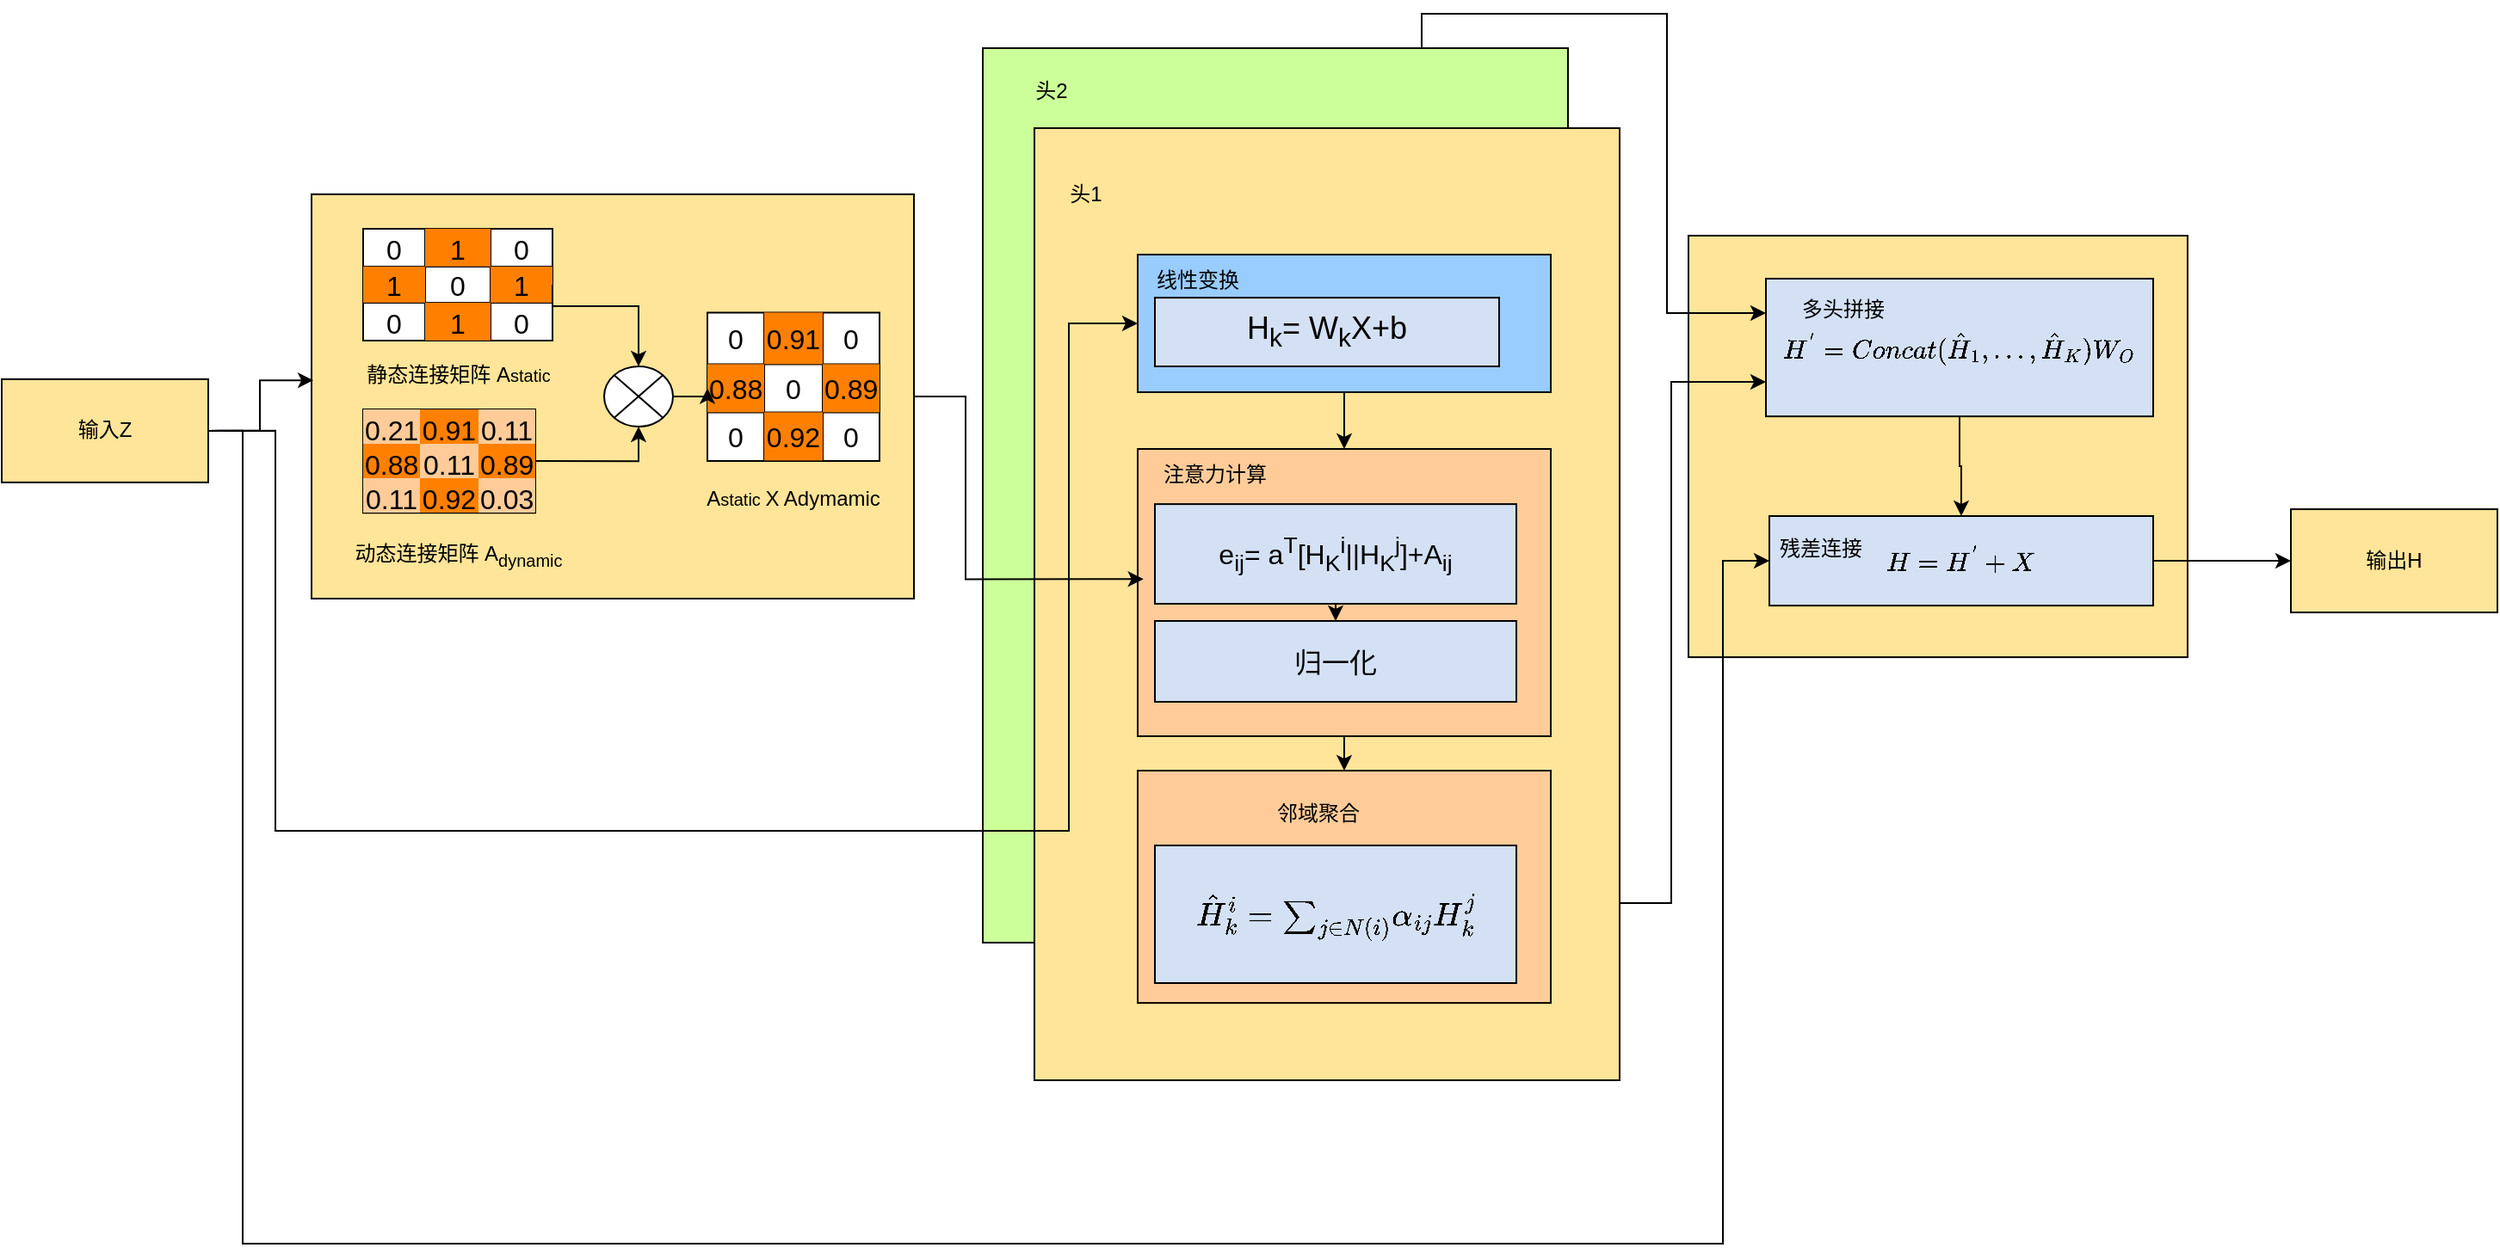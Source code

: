 <mxfile version="27.0.6">
  <diagram name="第 1 页" id="D9P4q4B83leD4PbP2Uw8">
    <mxGraphModel dx="1706" dy="1065" grid="1" gridSize="10" guides="1" tooltips="1" connect="1" arrows="1" fold="1" page="1" pageScale="1" pageWidth="827" pageHeight="1169" math="1" shadow="0">
      <root>
        <mxCell id="0" />
        <mxCell id="1" parent="0" />
        <mxCell id="D-snDsypRI0ENQIC7V3B-49" value="" style="rounded=0;whiteSpace=wrap;html=1;fillColor=#FFE599;" parent="1" vertex="1">
          <mxGeometry x="560" y="314.94" width="350" height="235.06" as="geometry" />
        </mxCell>
        <mxCell id="D-snDsypRI0ENQIC7V3B-1" value="输入Z" style="rounded=0;whiteSpace=wrap;html=1;fillColor=#FFE599;" parent="1" vertex="1">
          <mxGeometry x="380" y="422.44" width="120" height="60" as="geometry" />
        </mxCell>
        <mxCell id="D-snDsypRI0ENQIC7V3B-2" value="" style="shape=table;startSize=0;container=1;collapsible=0;childLayout=tableLayout;fontSize=16;" parent="1" vertex="1">
          <mxGeometry x="590" y="334.94" width="110" height="65.06" as="geometry" />
        </mxCell>
        <mxCell id="D-snDsypRI0ENQIC7V3B-3" value="" style="shape=tableRow;horizontal=0;startSize=0;swimlaneHead=0;swimlaneBody=0;strokeColor=inherit;top=0;left=0;bottom=0;right=0;collapsible=0;dropTarget=0;fillColor=none;points=[[0,0.5],[1,0.5]];portConstraint=eastwest;fontSize=16;" parent="D-snDsypRI0ENQIC7V3B-2" vertex="1">
          <mxGeometry width="110" height="22" as="geometry" />
        </mxCell>
        <mxCell id="D-snDsypRI0ENQIC7V3B-4" value="0" style="shape=partialRectangle;html=1;whiteSpace=wrap;connectable=0;strokeColor=inherit;overflow=hidden;fillColor=none;top=0;left=0;bottom=0;right=0;pointerEvents=1;fontSize=16;" parent="D-snDsypRI0ENQIC7V3B-3" vertex="1">
          <mxGeometry width="36" height="22" as="geometry">
            <mxRectangle width="36" height="22" as="alternateBounds" />
          </mxGeometry>
        </mxCell>
        <mxCell id="D-snDsypRI0ENQIC7V3B-5" value="1" style="shape=partialRectangle;html=1;whiteSpace=wrap;connectable=0;strokeColor=inherit;overflow=hidden;fillColor=#FF8000;top=0;left=0;bottom=0;right=0;pointerEvents=1;fontSize=16;" parent="D-snDsypRI0ENQIC7V3B-3" vertex="1">
          <mxGeometry x="36" width="38" height="22" as="geometry">
            <mxRectangle width="38" height="22" as="alternateBounds" />
          </mxGeometry>
        </mxCell>
        <mxCell id="D-snDsypRI0ENQIC7V3B-6" value="0" style="shape=partialRectangle;html=1;whiteSpace=wrap;connectable=0;strokeColor=inherit;overflow=hidden;fillColor=none;top=0;left=0;bottom=0;right=0;pointerEvents=1;fontSize=16;" parent="D-snDsypRI0ENQIC7V3B-3" vertex="1">
          <mxGeometry x="74" width="36" height="22" as="geometry">
            <mxRectangle width="36" height="22" as="alternateBounds" />
          </mxGeometry>
        </mxCell>
        <mxCell id="D-snDsypRI0ENQIC7V3B-7" value="" style="shape=tableRow;horizontal=0;startSize=0;swimlaneHead=0;swimlaneBody=0;strokeColor=inherit;top=0;left=0;bottom=0;right=0;collapsible=0;dropTarget=0;fillColor=none;points=[[0,0.5],[1,0.5]];portConstraint=eastwest;fontSize=16;" parent="D-snDsypRI0ENQIC7V3B-2" vertex="1">
          <mxGeometry y="22" width="110" height="21" as="geometry" />
        </mxCell>
        <mxCell id="D-snDsypRI0ENQIC7V3B-8" value="1" style="shape=partialRectangle;html=1;whiteSpace=wrap;connectable=0;strokeColor=inherit;overflow=hidden;fillColor=#FF8000;top=0;left=0;bottom=0;right=0;pointerEvents=1;fontSize=16;" parent="D-snDsypRI0ENQIC7V3B-7" vertex="1">
          <mxGeometry width="36" height="21" as="geometry">
            <mxRectangle width="36" height="21" as="alternateBounds" />
          </mxGeometry>
        </mxCell>
        <mxCell id="D-snDsypRI0ENQIC7V3B-9" value="0" style="shape=partialRectangle;html=1;whiteSpace=wrap;connectable=0;strokeColor=inherit;overflow=hidden;fillColor=none;top=0;left=0;bottom=0;right=0;pointerEvents=1;fontSize=16;" parent="D-snDsypRI0ENQIC7V3B-7" vertex="1">
          <mxGeometry x="36" width="38" height="21" as="geometry">
            <mxRectangle width="38" height="21" as="alternateBounds" />
          </mxGeometry>
        </mxCell>
        <mxCell id="D-snDsypRI0ENQIC7V3B-10" value="1" style="shape=partialRectangle;html=1;whiteSpace=wrap;connectable=0;strokeColor=inherit;overflow=hidden;fillColor=#FF8000;top=0;left=0;bottom=0;right=0;pointerEvents=1;fontSize=16;" parent="D-snDsypRI0ENQIC7V3B-7" vertex="1">
          <mxGeometry x="74" width="36" height="21" as="geometry">
            <mxRectangle width="36" height="21" as="alternateBounds" />
          </mxGeometry>
        </mxCell>
        <mxCell id="D-snDsypRI0ENQIC7V3B-11" value="" style="shape=tableRow;horizontal=0;startSize=0;swimlaneHead=0;swimlaneBody=0;strokeColor=inherit;top=0;left=0;bottom=0;right=0;collapsible=0;dropTarget=0;fillColor=none;points=[[0,0.5],[1,0.5]];portConstraint=eastwest;fontSize=16;" parent="D-snDsypRI0ENQIC7V3B-2" vertex="1">
          <mxGeometry y="43" width="110" height="22" as="geometry" />
        </mxCell>
        <mxCell id="D-snDsypRI0ENQIC7V3B-12" value="0" style="shape=partialRectangle;html=1;whiteSpace=wrap;connectable=0;strokeColor=inherit;overflow=hidden;fillColor=none;top=0;left=0;bottom=0;right=0;pointerEvents=1;fontSize=16;" parent="D-snDsypRI0ENQIC7V3B-11" vertex="1">
          <mxGeometry width="36" height="22" as="geometry">
            <mxRectangle width="36" height="22" as="alternateBounds" />
          </mxGeometry>
        </mxCell>
        <mxCell id="D-snDsypRI0ENQIC7V3B-13" value="1" style="shape=partialRectangle;html=1;whiteSpace=wrap;connectable=0;strokeColor=inherit;overflow=hidden;fillColor=#FF8000;top=0;left=0;bottom=0;right=0;pointerEvents=1;fontSize=16;" parent="D-snDsypRI0ENQIC7V3B-11" vertex="1">
          <mxGeometry x="36" width="38" height="22" as="geometry">
            <mxRectangle width="38" height="22" as="alternateBounds" />
          </mxGeometry>
        </mxCell>
        <mxCell id="D-snDsypRI0ENQIC7V3B-14" value="0" style="shape=partialRectangle;html=1;whiteSpace=wrap;connectable=0;strokeColor=inherit;overflow=hidden;fillColor=none;top=0;left=0;bottom=0;right=0;pointerEvents=1;fontSize=16;" parent="D-snDsypRI0ENQIC7V3B-11" vertex="1">
          <mxGeometry x="74" width="36" height="22" as="geometry">
            <mxRectangle width="36" height="22" as="alternateBounds" />
          </mxGeometry>
        </mxCell>
        <mxCell id="D-snDsypRI0ENQIC7V3B-15" value="静态连接矩阵 A&lt;span style=&quot;font-size: 10px;&quot;&gt;static&lt;/span&gt;" style="text;html=1;align=center;verticalAlign=middle;resizable=0;points=[];autosize=1;strokeColor=none;fillColor=none;" parent="1" vertex="1">
          <mxGeometry x="580" y="404.94" width="130" height="30" as="geometry" />
        </mxCell>
        <mxCell id="D-snDsypRI0ENQIC7V3B-18" value="" style="shape=table;startSize=0;container=1;collapsible=0;childLayout=tableLayout;fontSize=16;" parent="1" vertex="1">
          <mxGeometry x="590" y="440" width="100" height="60.12" as="geometry" />
        </mxCell>
        <mxCell id="D-snDsypRI0ENQIC7V3B-19" value="" style="shape=tableRow;horizontal=0;startSize=0;swimlaneHead=0;swimlaneBody=0;strokeColor=inherit;top=0;left=0;bottom=0;right=0;collapsible=0;dropTarget=0;fillColor=none;points=[[0,0.5],[1,0.5]];portConstraint=eastwest;fontSize=16;" parent="D-snDsypRI0ENQIC7V3B-18" vertex="1">
          <mxGeometry width="100" height="20" as="geometry" />
        </mxCell>
        <mxCell id="D-snDsypRI0ENQIC7V3B-20" value="0.21" style="shape=partialRectangle;html=1;whiteSpace=wrap;connectable=0;strokeColor=inherit;overflow=hidden;fillColor=#FFCC99;top=0;left=0;bottom=0;right=0;pointerEvents=1;fontSize=16;" parent="D-snDsypRI0ENQIC7V3B-19" vertex="1">
          <mxGeometry width="33" height="20" as="geometry">
            <mxRectangle width="33" height="20" as="alternateBounds" />
          </mxGeometry>
        </mxCell>
        <mxCell id="D-snDsypRI0ENQIC7V3B-21" value="0.91" style="shape=partialRectangle;html=1;whiteSpace=wrap;connectable=0;strokeColor=inherit;overflow=hidden;fillColor=#FF8000;top=0;left=0;bottom=0;right=0;pointerEvents=1;fontSize=16;" parent="D-snDsypRI0ENQIC7V3B-19" vertex="1">
          <mxGeometry x="33" width="34" height="20" as="geometry">
            <mxRectangle width="34" height="20" as="alternateBounds" />
          </mxGeometry>
        </mxCell>
        <mxCell id="D-snDsypRI0ENQIC7V3B-22" value="0.11" style="shape=partialRectangle;html=1;whiteSpace=wrap;connectable=0;strokeColor=inherit;overflow=hidden;fillColor=#FFCC99;top=0;left=0;bottom=0;right=0;pointerEvents=1;fontSize=16;" parent="D-snDsypRI0ENQIC7V3B-19" vertex="1">
          <mxGeometry x="67" width="33" height="20" as="geometry">
            <mxRectangle width="33" height="20" as="alternateBounds" />
          </mxGeometry>
        </mxCell>
        <mxCell id="D-snDsypRI0ENQIC7V3B-23" value="" style="shape=tableRow;horizontal=0;startSize=0;swimlaneHead=0;swimlaneBody=0;strokeColor=inherit;top=0;left=0;bottom=0;right=0;collapsible=0;dropTarget=0;fillColor=none;points=[[0,0.5],[1,0.5]];portConstraint=eastwest;fontSize=16;" parent="D-snDsypRI0ENQIC7V3B-18" vertex="1">
          <mxGeometry y="20" width="100" height="20" as="geometry" />
        </mxCell>
        <mxCell id="D-snDsypRI0ENQIC7V3B-24" value="0.88" style="shape=partialRectangle;html=1;whiteSpace=wrap;connectable=0;strokeColor=inherit;overflow=hidden;fillColor=#FF8000;top=0;left=0;bottom=0;right=0;pointerEvents=1;fontSize=16;" parent="D-snDsypRI0ENQIC7V3B-23" vertex="1">
          <mxGeometry width="33" height="20" as="geometry">
            <mxRectangle width="33" height="20" as="alternateBounds" />
          </mxGeometry>
        </mxCell>
        <mxCell id="D-snDsypRI0ENQIC7V3B-25" value="0.11" style="shape=partialRectangle;html=1;whiteSpace=wrap;connectable=0;strokeColor=inherit;overflow=hidden;fillColor=#FFCC99;top=0;left=0;bottom=0;right=0;pointerEvents=1;fontSize=16;" parent="D-snDsypRI0ENQIC7V3B-23" vertex="1">
          <mxGeometry x="33" width="34" height="20" as="geometry">
            <mxRectangle width="34" height="20" as="alternateBounds" />
          </mxGeometry>
        </mxCell>
        <mxCell id="D-snDsypRI0ENQIC7V3B-26" value="0.89" style="shape=partialRectangle;html=1;whiteSpace=wrap;connectable=0;strokeColor=inherit;overflow=hidden;fillColor=#FF8000;top=0;left=0;bottom=0;right=0;pointerEvents=1;fontSize=16;" parent="D-snDsypRI0ENQIC7V3B-23" vertex="1">
          <mxGeometry x="67" width="33" height="20" as="geometry">
            <mxRectangle width="33" height="20" as="alternateBounds" />
          </mxGeometry>
        </mxCell>
        <mxCell id="D-snDsypRI0ENQIC7V3B-27" value="" style="shape=tableRow;horizontal=0;startSize=0;swimlaneHead=0;swimlaneBody=0;strokeColor=inherit;top=0;left=0;bottom=0;right=0;collapsible=0;dropTarget=0;fillColor=none;points=[[0,0.5],[1,0.5]];portConstraint=eastwest;fontSize=16;" parent="D-snDsypRI0ENQIC7V3B-18" vertex="1">
          <mxGeometry y="40" width="100" height="20" as="geometry" />
        </mxCell>
        <mxCell id="D-snDsypRI0ENQIC7V3B-28" value="0.11" style="shape=partialRectangle;html=1;whiteSpace=wrap;connectable=0;strokeColor=inherit;overflow=hidden;fillColor=#FFCC99;top=0;left=0;bottom=0;right=0;pointerEvents=1;fontSize=16;" parent="D-snDsypRI0ENQIC7V3B-27" vertex="1">
          <mxGeometry width="33" height="20" as="geometry">
            <mxRectangle width="33" height="20" as="alternateBounds" />
          </mxGeometry>
        </mxCell>
        <mxCell id="D-snDsypRI0ENQIC7V3B-29" value="0.92" style="shape=partialRectangle;html=1;whiteSpace=wrap;connectable=0;strokeColor=inherit;overflow=hidden;fillColor=#FF8000;top=0;left=0;bottom=0;right=0;pointerEvents=1;fontSize=16;" parent="D-snDsypRI0ENQIC7V3B-27" vertex="1">
          <mxGeometry x="33" width="34" height="20" as="geometry">
            <mxRectangle width="34" height="20" as="alternateBounds" />
          </mxGeometry>
        </mxCell>
        <mxCell id="D-snDsypRI0ENQIC7V3B-30" value="0.03" style="shape=partialRectangle;html=1;whiteSpace=wrap;connectable=0;strokeColor=inherit;overflow=hidden;fillColor=#FFCC99;top=0;left=0;bottom=0;right=0;pointerEvents=1;fontSize=16;" parent="D-snDsypRI0ENQIC7V3B-27" vertex="1">
          <mxGeometry x="67" width="33" height="20" as="geometry">
            <mxRectangle width="33" height="20" as="alternateBounds" />
          </mxGeometry>
        </mxCell>
        <mxCell id="D-snDsypRI0ENQIC7V3B-31" value="动态连接矩阵 A&lt;sub&gt;dynamic&lt;/sub&gt;" style="text;html=1;align=center;verticalAlign=middle;resizable=0;points=[];autosize=1;strokeColor=none;fillColor=none;" parent="1" vertex="1">
          <mxGeometry x="575" y="509.94" width="140" height="30" as="geometry" />
        </mxCell>
        <mxCell id="D-snDsypRI0ENQIC7V3B-32" value="" style="shape=table;startSize=0;container=1;collapsible=0;childLayout=tableLayout;fontSize=16;" parent="1" vertex="1">
          <mxGeometry x="790" y="383.69" width="100" height="86.31" as="geometry" />
        </mxCell>
        <mxCell id="D-snDsypRI0ENQIC7V3B-33" value="" style="shape=tableRow;horizontal=0;startSize=0;swimlaneHead=0;swimlaneBody=0;strokeColor=inherit;top=0;left=0;bottom=0;right=0;collapsible=0;dropTarget=0;fillColor=none;points=[[0,0.5],[1,0.5]];portConstraint=eastwest;fontSize=16;" parent="D-snDsypRI0ENQIC7V3B-32" vertex="1">
          <mxGeometry width="100" height="30" as="geometry" />
        </mxCell>
        <mxCell id="D-snDsypRI0ENQIC7V3B-34" value="0" style="shape=partialRectangle;html=1;whiteSpace=wrap;connectable=0;strokeColor=inherit;overflow=hidden;fillColor=none;top=0;left=0;bottom=0;right=0;pointerEvents=1;fontSize=16;" parent="D-snDsypRI0ENQIC7V3B-33" vertex="1">
          <mxGeometry width="33" height="30" as="geometry">
            <mxRectangle width="33" height="30" as="alternateBounds" />
          </mxGeometry>
        </mxCell>
        <mxCell id="D-snDsypRI0ENQIC7V3B-35" value="0.91" style="shape=partialRectangle;html=1;whiteSpace=wrap;connectable=0;strokeColor=inherit;overflow=hidden;fillColor=#FF8000;top=0;left=0;bottom=0;right=0;pointerEvents=1;fontSize=16;" parent="D-snDsypRI0ENQIC7V3B-33" vertex="1">
          <mxGeometry x="33" width="34" height="30" as="geometry">
            <mxRectangle width="34" height="30" as="alternateBounds" />
          </mxGeometry>
        </mxCell>
        <mxCell id="D-snDsypRI0ENQIC7V3B-36" value="0" style="shape=partialRectangle;html=1;whiteSpace=wrap;connectable=0;strokeColor=inherit;overflow=hidden;fillColor=none;top=0;left=0;bottom=0;right=0;pointerEvents=1;fontSize=16;" parent="D-snDsypRI0ENQIC7V3B-33" vertex="1">
          <mxGeometry x="67" width="33" height="30" as="geometry">
            <mxRectangle width="33" height="30" as="alternateBounds" />
          </mxGeometry>
        </mxCell>
        <mxCell id="D-snDsypRI0ENQIC7V3B-37" value="" style="shape=tableRow;horizontal=0;startSize=0;swimlaneHead=0;swimlaneBody=0;strokeColor=inherit;top=0;left=0;bottom=0;right=0;collapsible=0;dropTarget=0;fillColor=none;points=[[0,0.5],[1,0.5]];portConstraint=eastwest;fontSize=16;" parent="D-snDsypRI0ENQIC7V3B-32" vertex="1">
          <mxGeometry y="30" width="100" height="28" as="geometry" />
        </mxCell>
        <mxCell id="D-snDsypRI0ENQIC7V3B-38" value="0.88" style="shape=partialRectangle;html=1;whiteSpace=wrap;connectable=0;strokeColor=inherit;overflow=hidden;fillColor=#FF8000;top=0;left=0;bottom=0;right=0;pointerEvents=1;fontSize=16;" parent="D-snDsypRI0ENQIC7V3B-37" vertex="1">
          <mxGeometry width="33" height="28" as="geometry">
            <mxRectangle width="33" height="28" as="alternateBounds" />
          </mxGeometry>
        </mxCell>
        <mxCell id="D-snDsypRI0ENQIC7V3B-39" value="0" style="shape=partialRectangle;html=1;whiteSpace=wrap;connectable=0;strokeColor=inherit;overflow=hidden;fillColor=none;top=0;left=0;bottom=0;right=0;pointerEvents=1;fontSize=16;" parent="D-snDsypRI0ENQIC7V3B-37" vertex="1">
          <mxGeometry x="33" width="34" height="28" as="geometry">
            <mxRectangle width="34" height="28" as="alternateBounds" />
          </mxGeometry>
        </mxCell>
        <mxCell id="D-snDsypRI0ENQIC7V3B-40" value="0.89" style="shape=partialRectangle;html=1;whiteSpace=wrap;connectable=0;strokeColor=inherit;overflow=hidden;fillColor=#FF8000;top=0;left=0;bottom=0;right=0;pointerEvents=1;fontSize=16;" parent="D-snDsypRI0ENQIC7V3B-37" vertex="1">
          <mxGeometry x="67" width="33" height="28" as="geometry">
            <mxRectangle width="33" height="28" as="alternateBounds" />
          </mxGeometry>
        </mxCell>
        <mxCell id="D-snDsypRI0ENQIC7V3B-41" value="" style="shape=tableRow;horizontal=0;startSize=0;swimlaneHead=0;swimlaneBody=0;strokeColor=inherit;top=0;left=0;bottom=0;right=0;collapsible=0;dropTarget=0;fillColor=none;points=[[0,0.5],[1,0.5]];portConstraint=eastwest;fontSize=16;" parent="D-snDsypRI0ENQIC7V3B-32" vertex="1">
          <mxGeometry y="58" width="100" height="28" as="geometry" />
        </mxCell>
        <mxCell id="D-snDsypRI0ENQIC7V3B-42" value="0" style="shape=partialRectangle;html=1;whiteSpace=wrap;connectable=0;strokeColor=inherit;overflow=hidden;fillColor=none;top=0;left=0;bottom=0;right=0;pointerEvents=1;fontSize=16;" parent="D-snDsypRI0ENQIC7V3B-41" vertex="1">
          <mxGeometry width="33" height="28" as="geometry">
            <mxRectangle width="33" height="28" as="alternateBounds" />
          </mxGeometry>
        </mxCell>
        <mxCell id="D-snDsypRI0ENQIC7V3B-43" value="0.92" style="shape=partialRectangle;html=1;whiteSpace=wrap;connectable=0;strokeColor=inherit;overflow=hidden;fillColor=#FF8000;top=0;left=0;bottom=0;right=0;pointerEvents=1;fontSize=16;" parent="D-snDsypRI0ENQIC7V3B-41" vertex="1">
          <mxGeometry x="33" width="34" height="28" as="geometry">
            <mxRectangle width="34" height="28" as="alternateBounds" />
          </mxGeometry>
        </mxCell>
        <mxCell id="D-snDsypRI0ENQIC7V3B-44" value="0" style="shape=partialRectangle;html=1;whiteSpace=wrap;connectable=0;strokeColor=inherit;overflow=hidden;fillColor=none;top=0;left=0;bottom=0;right=0;pointerEvents=1;fontSize=16;" parent="D-snDsypRI0ENQIC7V3B-41" vertex="1">
          <mxGeometry x="67" width="33" height="28" as="geometry">
            <mxRectangle width="33" height="28" as="alternateBounds" />
          </mxGeometry>
        </mxCell>
        <mxCell id="b76S-Et2lpGzpZMpdK9m-2" style="edgeStyle=orthogonalEdgeStyle;rounded=0;orthogonalLoop=1;jettySize=auto;html=1;exitX=1;exitY=0.5;exitDx=0;exitDy=0;exitPerimeter=0;" edge="1" parent="1" source="D-snDsypRI0ENQIC7V3B-45" target="D-snDsypRI0ENQIC7V3B-37">
          <mxGeometry relative="1" as="geometry" />
        </mxCell>
        <mxCell id="D-snDsypRI0ENQIC7V3B-45" value="" style="verticalLabelPosition=bottom;verticalAlign=top;html=1;shape=mxgraph.flowchart.or;" parent="1" vertex="1">
          <mxGeometry x="730" y="414.97" width="40" height="35" as="geometry" />
        </mxCell>
        <mxCell id="D-snDsypRI0ENQIC7V3B-46" style="edgeStyle=orthogonalEdgeStyle;rounded=0;orthogonalLoop=1;jettySize=auto;html=1;exitX=1;exitY=0.5;exitDx=0;exitDy=0;" parent="1" source="D-snDsypRI0ENQIC7V3B-7" target="D-snDsypRI0ENQIC7V3B-45" edge="1">
          <mxGeometry relative="1" as="geometry">
            <Array as="points">
              <mxPoint x="700" y="380" />
              <mxPoint x="750" y="380" />
            </Array>
          </mxGeometry>
        </mxCell>
        <mxCell id="D-snDsypRI0ENQIC7V3B-47" style="edgeStyle=orthogonalEdgeStyle;rounded=0;orthogonalLoop=1;jettySize=auto;html=1;exitX=1;exitY=0.5;exitDx=0;exitDy=0;entryX=0.5;entryY=1;entryDx=0;entryDy=0;entryPerimeter=0;" parent="1" source="D-snDsypRI0ENQIC7V3B-18" target="D-snDsypRI0ENQIC7V3B-45" edge="1">
          <mxGeometry relative="1" as="geometry" />
        </mxCell>
        <mxCell id="D-snDsypRI0ENQIC7V3B-50" value="A&lt;span style=&quot;font-size: 10px;&quot;&gt;static&amp;nbsp;&lt;/span&gt;X Adymamic" style="text;html=1;align=center;verticalAlign=middle;whiteSpace=wrap;rounded=0;" parent="1" vertex="1">
          <mxGeometry x="765" y="477.12" width="150" height="30" as="geometry" />
        </mxCell>
        <mxCell id="D-snDsypRI0ENQIC7V3B-51" value="" style="rounded=0;whiteSpace=wrap;html=1;fillColor=#CCFF99;" parent="1" vertex="1">
          <mxGeometry x="950" y="230" width="340" height="520" as="geometry" />
        </mxCell>
        <mxCell id="D-snDsypRI0ENQIC7V3B-52" value="" style="rounded=0;whiteSpace=wrap;html=1;fillColor=#FFE599;" parent="1" vertex="1">
          <mxGeometry x="980" y="276.5" width="340" height="553.5" as="geometry" />
        </mxCell>
        <mxCell id="rITo4k_GJHKlOmPV8J90-9" style="edgeStyle=orthogonalEdgeStyle;rounded=0;orthogonalLoop=1;jettySize=auto;html=1;exitX=0.5;exitY=1;exitDx=0;exitDy=0;" parent="1" source="D-snDsypRI0ENQIC7V3B-53" target="D-snDsypRI0ENQIC7V3B-55" edge="1">
          <mxGeometry relative="1" as="geometry" />
        </mxCell>
        <mxCell id="D-snDsypRI0ENQIC7V3B-53" value="" style="rounded=0;whiteSpace=wrap;html=1;fillColor=#99CCFF;" parent="1" vertex="1">
          <mxGeometry x="1040" y="350" width="240" height="80" as="geometry" />
        </mxCell>
        <mxCell id="D-snDsypRI0ENQIC7V3B-54" value="线性变换" style="text;html=1;align=center;verticalAlign=middle;whiteSpace=wrap;rounded=0;" parent="1" vertex="1">
          <mxGeometry x="1040" y="350.03" width="70" height="30" as="geometry" />
        </mxCell>
        <mxCell id="rITo4k_GJHKlOmPV8J90-28" style="edgeStyle=orthogonalEdgeStyle;rounded=0;orthogonalLoop=1;jettySize=auto;html=1;exitX=0.5;exitY=1;exitDx=0;exitDy=0;entryX=0.5;entryY=0;entryDx=0;entryDy=0;" parent="1" source="D-snDsypRI0ENQIC7V3B-55" target="rITo4k_GJHKlOmPV8J90-12" edge="1">
          <mxGeometry relative="1" as="geometry" />
        </mxCell>
        <mxCell id="D-snDsypRI0ENQIC7V3B-55" value="" style="rounded=0;whiteSpace=wrap;html=1;fillColor=#FFCC99;" parent="1" vertex="1">
          <mxGeometry x="1040" y="463" width="240" height="167" as="geometry" />
        </mxCell>
        <mxCell id="D-snDsypRI0ENQIC7V3B-56" value="注意力计算" style="text;html=1;align=center;verticalAlign=middle;whiteSpace=wrap;rounded=0;" parent="1" vertex="1">
          <mxGeometry x="1050" y="463" width="70" height="30" as="geometry" />
        </mxCell>
        <mxCell id="rITo4k_GJHKlOmPV8J90-1" style="edgeStyle=orthogonalEdgeStyle;rounded=0;orthogonalLoop=1;jettySize=auto;html=1;exitX=1;exitY=0.5;exitDx=0;exitDy=0;entryX=0.003;entryY=0.46;entryDx=0;entryDy=0;entryPerimeter=0;" parent="1" source="D-snDsypRI0ENQIC7V3B-1" target="D-snDsypRI0ENQIC7V3B-49" edge="1">
          <mxGeometry relative="1" as="geometry" />
        </mxCell>
        <mxCell id="rITo4k_GJHKlOmPV8J90-2" style="edgeStyle=orthogonalEdgeStyle;rounded=0;orthogonalLoop=1;jettySize=auto;html=1;exitX=1;exitY=0.5;exitDx=0;exitDy=0;entryX=0;entryY=0.5;entryDx=0;entryDy=0;" parent="1" target="D-snDsypRI0ENQIC7V3B-53" edge="1">
          <mxGeometry relative="1" as="geometry">
            <mxPoint x="509" y="452.44" as="sourcePoint" />
            <mxPoint x="1349.059" y="474.94" as="targetPoint" />
            <Array as="points">
              <mxPoint x="539" y="452" />
              <mxPoint x="539" y="685" />
              <mxPoint x="1000" y="685" />
              <mxPoint x="1000" y="390" />
            </Array>
          </mxGeometry>
        </mxCell>
        <mxCell id="rITo4k_GJHKlOmPV8J90-4" value="&lt;font style=&quot;font-size: 18px;&quot;&gt;H&lt;sub style=&quot;&quot;&gt;k&lt;/sub&gt;= W&lt;u style=&quot;&quot;&gt;&lt;sub&gt;k&lt;/sub&gt;&lt;/u&gt;X+b&lt;/font&gt;" style="rounded=0;whiteSpace=wrap;html=1;fillColor=#D4E1F5;" parent="1" vertex="1">
          <mxGeometry x="1050" y="375.06" width="200" height="39.94" as="geometry" />
        </mxCell>
        <mxCell id="b76S-Et2lpGzpZMpdK9m-3" style="edgeStyle=orthogonalEdgeStyle;rounded=0;orthogonalLoop=1;jettySize=auto;html=1;exitX=0.5;exitY=1;exitDx=0;exitDy=0;entryX=0.5;entryY=0;entryDx=0;entryDy=0;" edge="1" parent="1" source="rITo4k_GJHKlOmPV8J90-5" target="rITo4k_GJHKlOmPV8J90-7">
          <mxGeometry relative="1" as="geometry" />
        </mxCell>
        <mxCell id="rITo4k_GJHKlOmPV8J90-5" value="&lt;font style=&quot;font-size: 16px;&quot;&gt;e&lt;sub style=&quot;&quot;&gt;ij&lt;/sub&gt;= a&lt;sup style=&quot;&quot;&gt;T&lt;/sup&gt;[H&lt;sub style=&quot;&quot;&gt;K&lt;/sub&gt;&lt;sup style=&quot;&quot;&gt;i&lt;/sup&gt;||H&lt;sub style=&quot;&quot;&gt;K&lt;/sub&gt;&lt;sup style=&quot;&quot;&gt;j&lt;/sup&gt;]+A&lt;sub style=&quot;&quot;&gt;ij&lt;/sub&gt;&lt;/font&gt;" style="rounded=0;whiteSpace=wrap;html=1;fillColor=#D4E1F5;" parent="1" vertex="1">
          <mxGeometry x="1050" y="495.06" width="210" height="57.94" as="geometry" />
        </mxCell>
        <mxCell id="rITo4k_GJHKlOmPV8J90-7" value="&lt;font style=&quot;font-size: 16px;&quot;&gt;归一化&lt;/font&gt;" style="rounded=0;whiteSpace=wrap;html=1;fillColor=#D4E1F5;" parent="1" vertex="1">
          <mxGeometry x="1050" y="563" width="210" height="47" as="geometry" />
        </mxCell>
        <mxCell id="rITo4k_GJHKlOmPV8J90-8" style="edgeStyle=orthogonalEdgeStyle;rounded=0;orthogonalLoop=1;jettySize=auto;html=1;exitX=1;exitY=0.5;exitDx=0;exitDy=0;entryX=0.014;entryY=0.453;entryDx=0;entryDy=0;entryPerimeter=0;" parent="1" source="D-snDsypRI0ENQIC7V3B-49" target="D-snDsypRI0ENQIC7V3B-55" edge="1">
          <mxGeometry relative="1" as="geometry">
            <Array as="points">
              <mxPoint x="940" y="433" />
              <mxPoint x="940" y="539" />
            </Array>
          </mxGeometry>
        </mxCell>
        <mxCell id="rITo4k_GJHKlOmPV8J90-10" value="头1" style="text;html=1;align=center;verticalAlign=middle;whiteSpace=wrap;rounded=0;" parent="1" vertex="1">
          <mxGeometry x="980" y="300" width="60" height="30" as="geometry" />
        </mxCell>
        <mxCell id="rITo4k_GJHKlOmPV8J90-11" value="头2" style="text;html=1;align=center;verticalAlign=middle;whiteSpace=wrap;rounded=0;" parent="1" vertex="1">
          <mxGeometry x="960" y="240" width="60" height="30" as="geometry" />
        </mxCell>
        <mxCell id="rITo4k_GJHKlOmPV8J90-12" value="" style="rounded=0;whiteSpace=wrap;html=1;fillColor=#FFCC99;" parent="1" vertex="1">
          <mxGeometry x="1040" y="650" width="240" height="135.06" as="geometry" />
        </mxCell>
        <mxCell id="rITo4k_GJHKlOmPV8J90-13" value="邻域聚合" style="text;html=1;align=center;verticalAlign=middle;whiteSpace=wrap;rounded=0;" parent="1" vertex="1">
          <mxGeometry x="1110" y="660" width="70" height="30" as="geometry" />
        </mxCell>
        <mxCell id="rITo4k_GJHKlOmPV8J90-14" value="&lt;div style=&quot;text-align: left;&quot;&gt;&lt;span style=&quot;font-family: &amp;quot;Cascadia Code PL&amp;quot;, &amp;quot;Cascadia Code&amp;quot;, Menlo, Monaco, Consolas, &amp;quot;Courier New&amp;quot;, monospace; background-color: rgb(44, 48, 83);&quot;&gt;&lt;font style=&quot;color: rgb(0, 0, 0); font-size: 16px;&quot;&gt;$$ &amp;nbsp;\hat{H}_k^i ={\textstyle \sum_{j\in N(i)}} \alpha_{ij}H_k^j$$&lt;/font&gt;&lt;/span&gt;&lt;/div&gt;" style="rounded=0;whiteSpace=wrap;html=1;fillColor=#D4E1F5;" parent="1" vertex="1">
          <mxGeometry x="1050" y="693.5" width="210" height="80" as="geometry" />
        </mxCell>
        <mxCell id="rITo4k_GJHKlOmPV8J90-16" value="" style="rounded=0;whiteSpace=wrap;html=1;fillColor=#FFE599;" parent="1" vertex="1">
          <mxGeometry x="1360" y="339" width="290" height="245.06" as="geometry" />
        </mxCell>
        <mxCell id="rITo4k_GJHKlOmPV8J90-31" style="edgeStyle=orthogonalEdgeStyle;rounded=0;orthogonalLoop=1;jettySize=auto;html=1;exitX=0.5;exitY=1;exitDx=0;exitDy=0;entryX=0.5;entryY=0;entryDx=0;entryDy=0;" parent="1" source="rITo4k_GJHKlOmPV8J90-27" target="rITo4k_GJHKlOmPV8J90-29" edge="1">
          <mxGeometry relative="1" as="geometry" />
        </mxCell>
        <mxCell id="rITo4k_GJHKlOmPV8J90-27" value="&lt;div style=&quot;text-align: left;&quot;&gt;&lt;span style=&quot;font-family: &amp;quot;Cascadia Code PL&amp;quot;, &amp;quot;Cascadia Code&amp;quot;, Menlo, Monaco, Consolas, &amp;quot;Courier New&amp;quot;, monospace; font-size: 13.05px; background-color: rgb(44, 48, 83);&quot;&gt;&lt;font style=&quot;color: rgb(0, 0, 0);&quot;&gt;$$&amp;nbsp; H^{&#39;}=Concat(\hat{H}_1,...,\hat{H}_K)W_O$$&lt;/font&gt;&lt;/span&gt;&lt;/div&gt;" style="rounded=0;whiteSpace=wrap;html=1;fillColor=#D4E1F5;" parent="1" vertex="1">
          <mxGeometry x="1405" y="364" width="225" height="80.06" as="geometry" />
        </mxCell>
        <mxCell id="rITo4k_GJHKlOmPV8J90-25" style="edgeStyle=orthogonalEdgeStyle;rounded=0;orthogonalLoop=1;jettySize=auto;html=1;exitX=1;exitY=0.75;exitDx=0;exitDy=0;entryX=0;entryY=0.75;entryDx=0;entryDy=0;" parent="1" source="D-snDsypRI0ENQIC7V3B-52" target="rITo4k_GJHKlOmPV8J90-27" edge="1">
          <mxGeometry relative="1" as="geometry">
            <Array as="points">
              <mxPoint x="1320" y="727" />
              <mxPoint x="1350" y="727" />
              <mxPoint x="1350" y="424" />
            </Array>
          </mxGeometry>
        </mxCell>
        <mxCell id="rITo4k_GJHKlOmPV8J90-23" style="edgeStyle=orthogonalEdgeStyle;rounded=0;orthogonalLoop=1;jettySize=auto;html=1;exitX=0.75;exitY=0;exitDx=0;exitDy=0;entryX=0;entryY=0.25;entryDx=0;entryDy=0;" parent="1" source="D-snDsypRI0ENQIC7V3B-51" target="rITo4k_GJHKlOmPV8J90-27" edge="1">
          <mxGeometry relative="1" as="geometry" />
        </mxCell>
        <mxCell id="rITo4k_GJHKlOmPV8J90-34" style="edgeStyle=orthogonalEdgeStyle;rounded=0;orthogonalLoop=1;jettySize=auto;html=1;exitX=1;exitY=0.5;exitDx=0;exitDy=0;entryX=0;entryY=0.5;entryDx=0;entryDy=0;" parent="1" source="rITo4k_GJHKlOmPV8J90-29" target="rITo4k_GJHKlOmPV8J90-33" edge="1">
          <mxGeometry relative="1" as="geometry" />
        </mxCell>
        <mxCell id="rITo4k_GJHKlOmPV8J90-29" value="&lt;div style=&quot;text-align: left;&quot;&gt;&lt;span style=&quot;font-family: &amp;quot;Cascadia Code PL&amp;quot;, &amp;quot;Cascadia Code&amp;quot;, Menlo, Monaco, Consolas, &amp;quot;Courier New&amp;quot;, monospace; font-size: 13.05px; background-color: rgb(44, 48, 83);&quot;&gt;&lt;font style=&quot;color: rgb(0, 0, 0);&quot;&gt;$$&amp;nbsp; H=H^{&#39;} +X $$&lt;/font&gt;&lt;/span&gt;&lt;/div&gt;" style="rounded=0;whiteSpace=wrap;html=1;fillColor=#D4E1F5;" parent="1" vertex="1">
          <mxGeometry x="1407" y="502" width="223" height="52.06" as="geometry" />
        </mxCell>
        <mxCell id="rITo4k_GJHKlOmPV8J90-32" style="edgeStyle=orthogonalEdgeStyle;rounded=0;orthogonalLoop=1;jettySize=auto;html=1;exitX=1;exitY=0.5;exitDx=0;exitDy=0;entryX=0;entryY=0.5;entryDx=0;entryDy=0;" parent="1" source="D-snDsypRI0ENQIC7V3B-1" target="rITo4k_GJHKlOmPV8J90-29" edge="1">
          <mxGeometry relative="1" as="geometry">
            <Array as="points">
              <mxPoint x="520" y="452" />
              <mxPoint x="520" y="925" />
              <mxPoint x="1380" y="925" />
              <mxPoint x="1380" y="528" />
            </Array>
          </mxGeometry>
        </mxCell>
        <mxCell id="rITo4k_GJHKlOmPV8J90-33" value="输出H" style="rounded=0;whiteSpace=wrap;html=1;fillColor=#FFE599;" parent="1" vertex="1">
          <mxGeometry x="1710" y="498.03" width="120" height="60" as="geometry" />
        </mxCell>
        <mxCell id="rITo4k_GJHKlOmPV8J90-18" value="多头拼接" style="text;html=1;align=center;verticalAlign=middle;whiteSpace=wrap;rounded=0;" parent="1" vertex="1">
          <mxGeometry x="1420" y="366.5" width="60" height="30" as="geometry" />
        </mxCell>
        <mxCell id="rITo4k_GJHKlOmPV8J90-35" value="残差连接" style="text;html=1;align=center;verticalAlign=middle;whiteSpace=wrap;rounded=0;" parent="1" vertex="1">
          <mxGeometry x="1407" y="507.12" width="60" height="26.94" as="geometry" />
        </mxCell>
      </root>
    </mxGraphModel>
  </diagram>
</mxfile>

